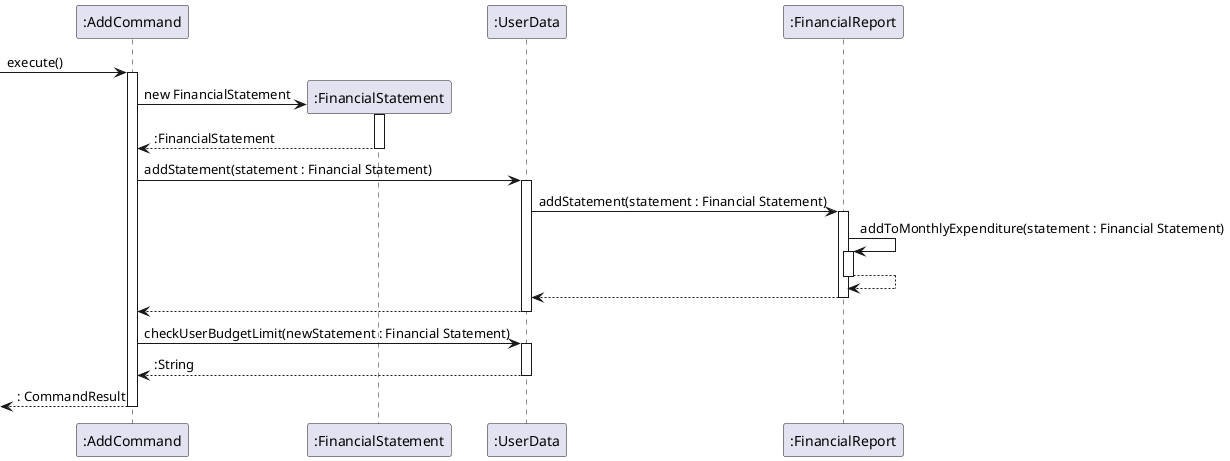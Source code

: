 @startuml
participant ":AddCommand" as AddCommand
participant ":FinancialStatement" as FinancialStatement
participant ":UserData" as UserData
participant ":FinancialReport" as FinancialReport

[-> AddCommand : execute()
activate AddCommand

create FinancialStatement
AddCommand -> FinancialStatement : new FinancialStatement
activate FinancialStatement

FinancialStatement --> AddCommand : :FinancialStatement
deactivate FinancialStatement

AddCommand -> UserData: addStatement(statement : Financial Statement)
activate UserData

UserData -> FinancialReport : addStatement(statement : Financial Statement)
activate FinancialReport

FinancialReport -> FinancialReport : addToMonthlyExpenditure(statement : Financial Statement)
activate FinancialReport

FinancialReport --> FinancialReport
deactivate FinancialReport

FinancialReport --> UserData
deactivate FinancialReport

UserData --> AddCommand
deactivate UserData

AddCommand -> UserData : checkUserBudgetLimit(newStatement : Financial Statement)
activate UserData

UserData --> AddCommand : :String
deactivate UserData

[<--AddCommand : : CommandResult
deactivate AddCommand

@enduml